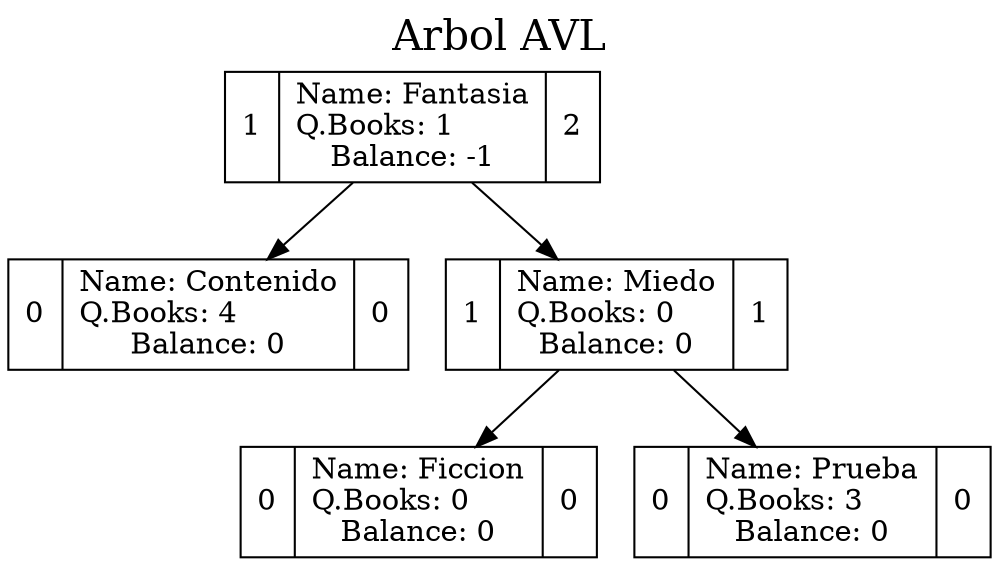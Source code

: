digraph grafica{
rankdir=TB;graph[label="Arbol AVL", labelloc=t, fontsize=20, compound=true]
node [shape = record, style=filled, fillcolor=white];
nodo3 [ label ="1|Name: Fantasia\lQ.Books: 1\lBalance: -1|2"];
nodo1 [ label ="0|Name: Contenido\lQ.Books: 4\lBalance: 0|0"];
nodo3->nodo1
nodo4 [ label ="1|Name: Miedo\lQ.Books: 0\lBalance: 0|1"];
nodo5 [ label ="0|Name: Ficcion\lQ.Books: 0\lBalance: 0|0"];
nodo4->nodo5
nodo2 [ label ="0|Name: Prueba\lQ.Books: 3\lBalance: 0|0"];
nodo4->nodo2
nodo3->nodo4
}